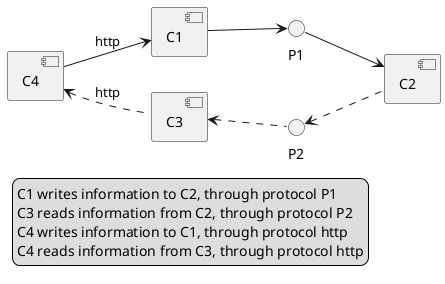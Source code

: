 @startuml

left to right direction

component C1 as c1
component C2 as c2
component C3 as c3
component C4 as c4

interface P1 as p1
interface P2 as p2

c1 --> p1
p1 --> c2

c3 <.. p2
p2 <.. c2

c4 --> c1 : http
c4 <.. c3 : http

legend bottom left
    C1 writes information to C2, through protocol P1
    C3 reads information from C2, through protocol P2
    C4 writes information to C1, through protocol http
    C4 reads information from C3, through protocol http
endlegend

@enduml
